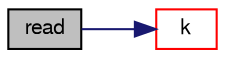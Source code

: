 digraph "read"
{
  bgcolor="transparent";
  edge [fontname="FreeSans",fontsize="10",labelfontname="FreeSans",labelfontsize="10"];
  node [fontname="FreeSans",fontsize="10",shape=record];
  rankdir="LR";
  Node41 [label="read",height=0.2,width=0.4,color="black", fillcolor="grey75", style="filled", fontcolor="black"];
  Node41 -> Node42 [color="midnightblue",fontsize="10",style="solid",fontname="FreeSans"];
  Node42 [label="k",height=0.2,width=0.4,color="red",URL="$a31218.html#a2cc3daa68147a9052c2b37e9ac37eca4",tooltip="Return SGS kinetic energy. "];
}
